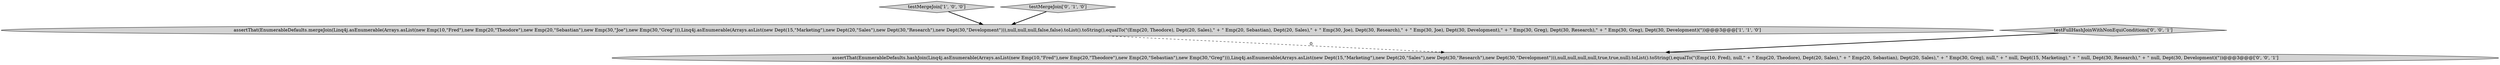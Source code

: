 digraph {
0 [style = filled, label = "testMergeJoin['1', '0', '0']", fillcolor = lightgray, shape = diamond image = "AAA0AAABBB1BBB"];
3 [style = filled, label = "assertThat(EnumerableDefaults.hashJoin(Linq4j.asEnumerable(Arrays.asList(new Emp(10,\"Fred\"),new Emp(20,\"Theodore\"),new Emp(20,\"Sebastian\"),new Emp(30,\"Greg\"))),Linq4j.asEnumerable(Arrays.asList(new Dept(15,\"Marketing\"),new Dept(20,\"Sales\"),new Dept(30,\"Research\"),new Dept(30,\"Development\"))),null,null,null,null,true,true,null).toList().toString(),equalTo(\"(Emp(10, Fred), null,\" + \" Emp(20, Theodore), Dept(20, Sales),\" + \" Emp(20, Sebastian), Dept(20, Sales),\" + \" Emp(30, Greg), null,\" + \" null, Dept(15, Marketing),\" + \" null, Dept(30, Research),\" + \" null, Dept(30, Development)(\"))@@@3@@@['0', '0', '1']", fillcolor = lightgray, shape = ellipse image = "AAA0AAABBB3BBB"];
1 [style = filled, label = "assertThat(EnumerableDefaults.mergeJoin(Linq4j.asEnumerable(Arrays.asList(new Emp(10,\"Fred\"),new Emp(20,\"Theodore\"),new Emp(20,\"Sebastian\"),new Emp(30,\"Joe\"),new Emp(30,\"Greg\"))),Linq4j.asEnumerable(Arrays.asList(new Dept(15,\"Marketing\"),new Dept(20,\"Sales\"),new Dept(30,\"Research\"),new Dept(30,\"Development\"))),null,null,null,false,false).toList().toString(),equalTo(\"(Emp(20, Theodore), Dept(20, Sales),\" + \" Emp(20, Sebastian), Dept(20, Sales),\" + \" Emp(30, Joe), Dept(30, Research),\" + \" Emp(30, Joe), Dept(30, Development),\" + \" Emp(30, Greg), Dept(30, Research),\" + \" Emp(30, Greg), Dept(30, Development)(\"))@@@3@@@['1', '1', '0']", fillcolor = lightgray, shape = ellipse image = "AAA0AAABBB1BBB"];
4 [style = filled, label = "testFullHashJoinWithNonEquiConditions['0', '0', '1']", fillcolor = lightgray, shape = diamond image = "AAA0AAABBB3BBB"];
2 [style = filled, label = "testMergeJoin['0', '1', '0']", fillcolor = lightgray, shape = diamond image = "AAA0AAABBB2BBB"];
1->3 [style = dashed, label="0"];
4->3 [style = bold, label=""];
0->1 [style = bold, label=""];
2->1 [style = bold, label=""];
}

